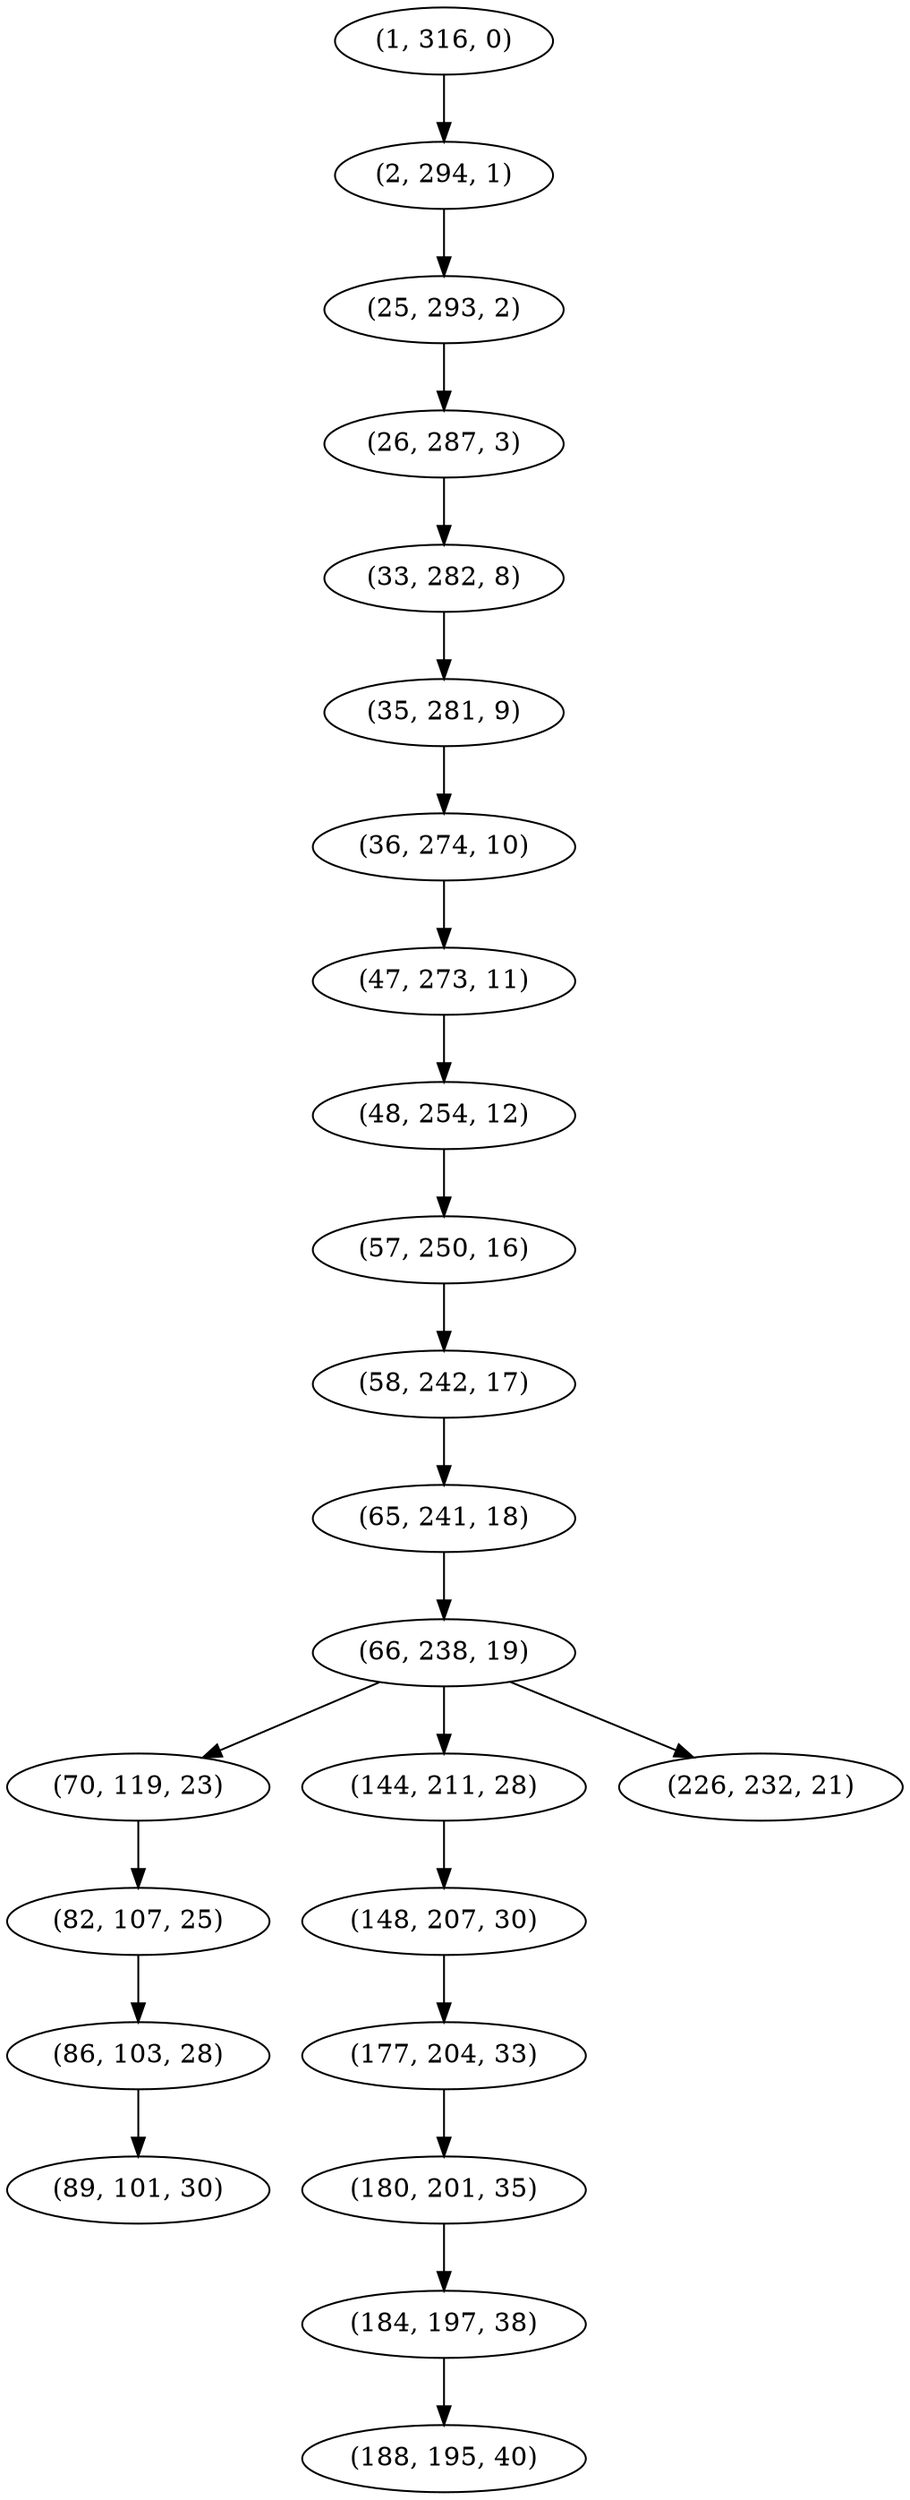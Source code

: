 digraph tree {
    "(1, 316, 0)";
    "(2, 294, 1)";
    "(25, 293, 2)";
    "(26, 287, 3)";
    "(33, 282, 8)";
    "(35, 281, 9)";
    "(36, 274, 10)";
    "(47, 273, 11)";
    "(48, 254, 12)";
    "(57, 250, 16)";
    "(58, 242, 17)";
    "(65, 241, 18)";
    "(66, 238, 19)";
    "(70, 119, 23)";
    "(82, 107, 25)";
    "(86, 103, 28)";
    "(89, 101, 30)";
    "(144, 211, 28)";
    "(148, 207, 30)";
    "(177, 204, 33)";
    "(180, 201, 35)";
    "(184, 197, 38)";
    "(188, 195, 40)";
    "(226, 232, 21)";
    "(1, 316, 0)" -> "(2, 294, 1)";
    "(2, 294, 1)" -> "(25, 293, 2)";
    "(25, 293, 2)" -> "(26, 287, 3)";
    "(26, 287, 3)" -> "(33, 282, 8)";
    "(33, 282, 8)" -> "(35, 281, 9)";
    "(35, 281, 9)" -> "(36, 274, 10)";
    "(36, 274, 10)" -> "(47, 273, 11)";
    "(47, 273, 11)" -> "(48, 254, 12)";
    "(48, 254, 12)" -> "(57, 250, 16)";
    "(57, 250, 16)" -> "(58, 242, 17)";
    "(58, 242, 17)" -> "(65, 241, 18)";
    "(65, 241, 18)" -> "(66, 238, 19)";
    "(66, 238, 19)" -> "(70, 119, 23)";
    "(66, 238, 19)" -> "(144, 211, 28)";
    "(66, 238, 19)" -> "(226, 232, 21)";
    "(70, 119, 23)" -> "(82, 107, 25)";
    "(82, 107, 25)" -> "(86, 103, 28)";
    "(86, 103, 28)" -> "(89, 101, 30)";
    "(144, 211, 28)" -> "(148, 207, 30)";
    "(148, 207, 30)" -> "(177, 204, 33)";
    "(177, 204, 33)" -> "(180, 201, 35)";
    "(180, 201, 35)" -> "(184, 197, 38)";
    "(184, 197, 38)" -> "(188, 195, 40)";
}
